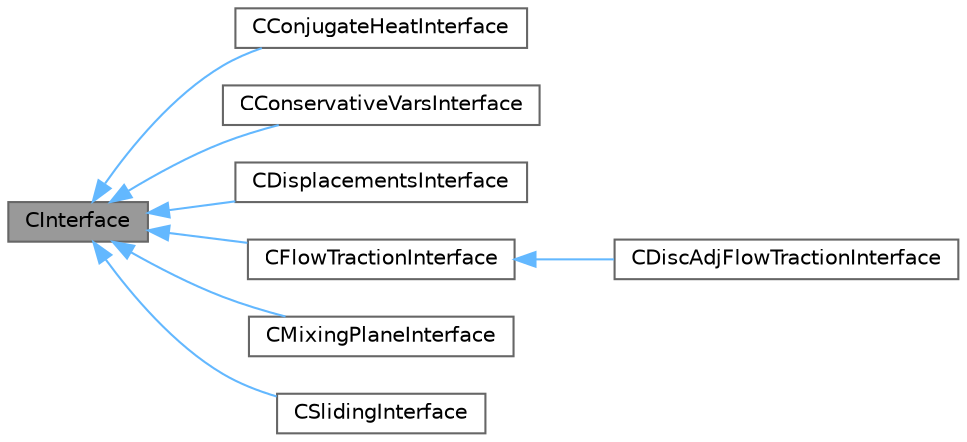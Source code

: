 digraph "CInterface"
{
 // LATEX_PDF_SIZE
  bgcolor="transparent";
  edge [fontname=Helvetica,fontsize=10,labelfontname=Helvetica,labelfontsize=10];
  node [fontname=Helvetica,fontsize=10,shape=box,height=0.2,width=0.4];
  rankdir="LR";
  Node1 [id="Node000001",label="CInterface",height=0.2,width=0.4,color="gray40", fillcolor="grey60", style="filled", fontcolor="black",tooltip="Main class for defining the physical transfer of information."];
  Node1 -> Node2 [id="edge1_Node000001_Node000002",dir="back",color="steelblue1",style="solid",tooltip=" "];
  Node2 [id="Node000002",label="CConjugateHeatInterface",height=0.2,width=0.4,color="gray40", fillcolor="white", style="filled",URL="$classCConjugateHeatInterface.html",tooltip="Fluid-heat interface (and v.v.)."];
  Node1 -> Node3 [id="edge2_Node000001_Node000003",dir="back",color="steelblue1",style="solid",tooltip=" "];
  Node3 [id="Node000003",label="CConservativeVarsInterface",height=0.2,width=0.4,color="gray40", fillcolor="white", style="filled",URL="$classCConservativeVarsInterface.html",tooltip="Transfers conservative variables."];
  Node1 -> Node4 [id="edge3_Node000001_Node000004",dir="back",color="steelblue1",style="solid",tooltip=" "];
  Node4 [id="Node000004",label="CDisplacementsInterface",height=0.2,width=0.4,color="gray40", fillcolor="white", style="filled",URL="$classCDisplacementsInterface.html",tooltip="Structure-fluid interface (displacements)."];
  Node1 -> Node5 [id="edge4_Node000001_Node000005",dir="back",color="steelblue1",style="solid",tooltip=" "];
  Node5 [id="Node000005",label="CFlowTractionInterface",height=0.2,width=0.4,color="gray40", fillcolor="white", style="filled",URL="$classCFlowTractionInterface.html",tooltip="Fluid-structure interface (forces or tractions)."];
  Node5 -> Node6 [id="edge5_Node000005_Node000006",dir="back",color="steelblue1",style="solid",tooltip=" "];
  Node6 [id="Node000006",label="CDiscAdjFlowTractionInterface",height=0.2,width=0.4,color="gray40", fillcolor="white", style="filled",URL="$classCDiscAdjFlowTractionInterface.html",tooltip="Fluid-structure interface (forces or tractions) for discrete adjoint problems."];
  Node1 -> Node7 [id="edge6_Node000001_Node000007",dir="back",color="steelblue1",style="solid",tooltip=" "];
  Node7 [id="Node000007",label="CMixingPlaneInterface",height=0.2,width=0.4,color="gray40", fillcolor="white", style="filled",URL="$classCMixingPlaneInterface.html",tooltip="Mixing plane interface for turbomachinery."];
  Node1 -> Node8 [id="edge7_Node000001_Node000008",dir="back",color="steelblue1",style="solid",tooltip=" "];
  Node8 [id="Node000008",label="CSlidingInterface",height=0.2,width=0.4,color="gray40", fillcolor="white", style="filled",URL="$classCSlidingInterface.html",tooltip="Fluid-fluid interface."];
}

